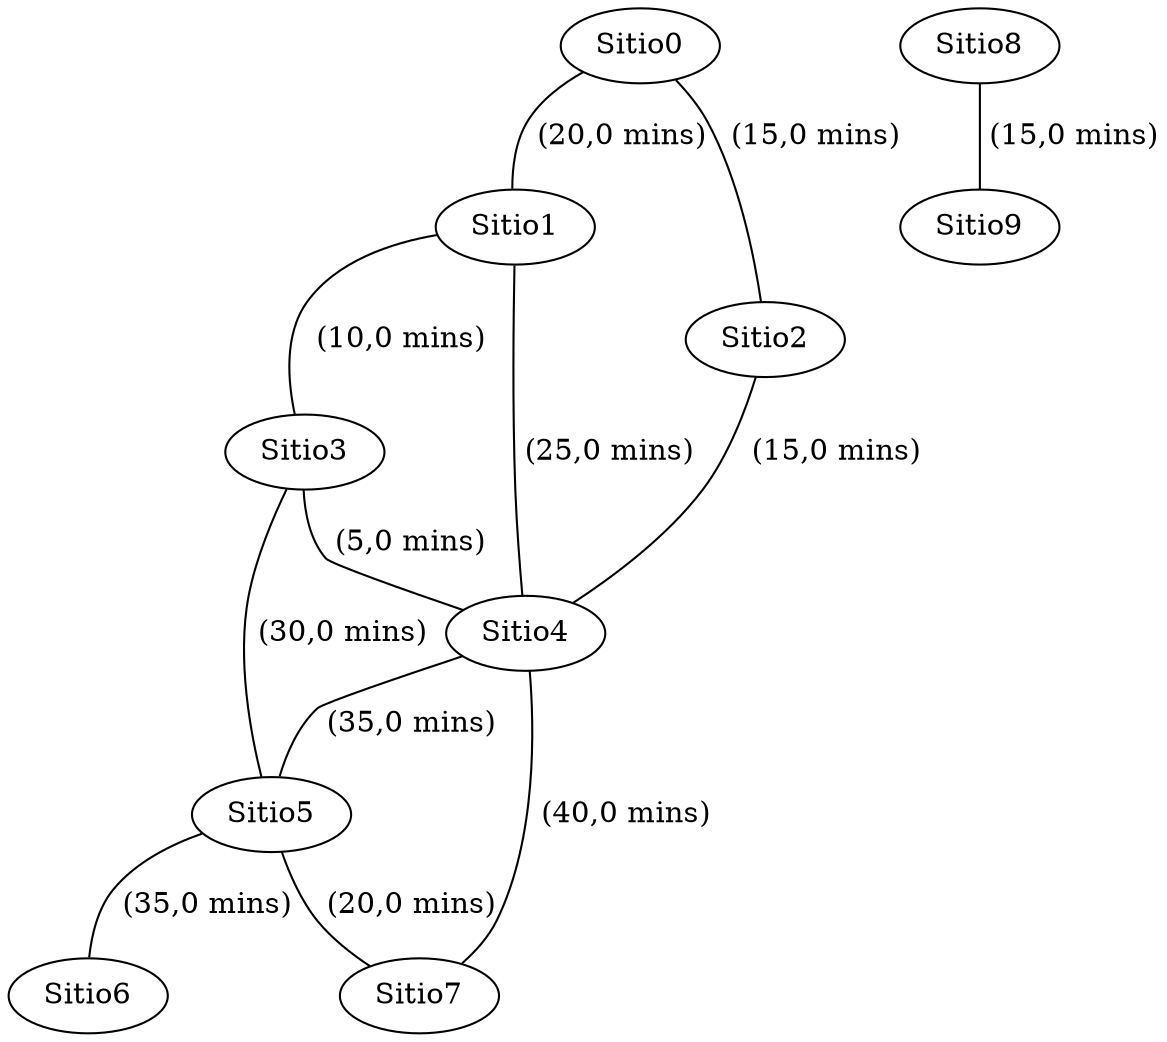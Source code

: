 strict graph G {
  1 [ label="Sitio0" ];
  2 [ label="Sitio1" ];
  3 [ label="Sitio2" ];
  4 [ label="Sitio3" ];
  5 [ label="Sitio4" ];
  6 [ label="Sitio5" ];
  7 [ label="Sitio6" ];
  8 [ label="Sitio7" ];
  9 [ label="Sitio8" ];
  10 [ label="Sitio9" ];
  1 -- 2 [ label=" (20,0 mins)" ];
  1 -- 3 [ label=" (15,0 mins)" ];
  2 -- 4 [ label=" (10,0 mins)" ];
  2 -- 5 [ label=" (25,0 mins)" ];
  3 -- 5 [ label=" (15,0 mins)" ];
  4 -- 5 [ label=" (5,0 mins)" ];
  4 -- 6 [ label=" (30,0 mins)" ];
  5 -- 6 [ label=" (35,0 mins)" ];
  5 -- 8 [ label=" (40,0 mins)" ];
  6 -- 7 [ label=" (35,0 mins)" ];
  6 -- 8 [ label=" (20,0 mins)" ];
  9 -- 10 [ label=" (15,0 mins)" ];
}
